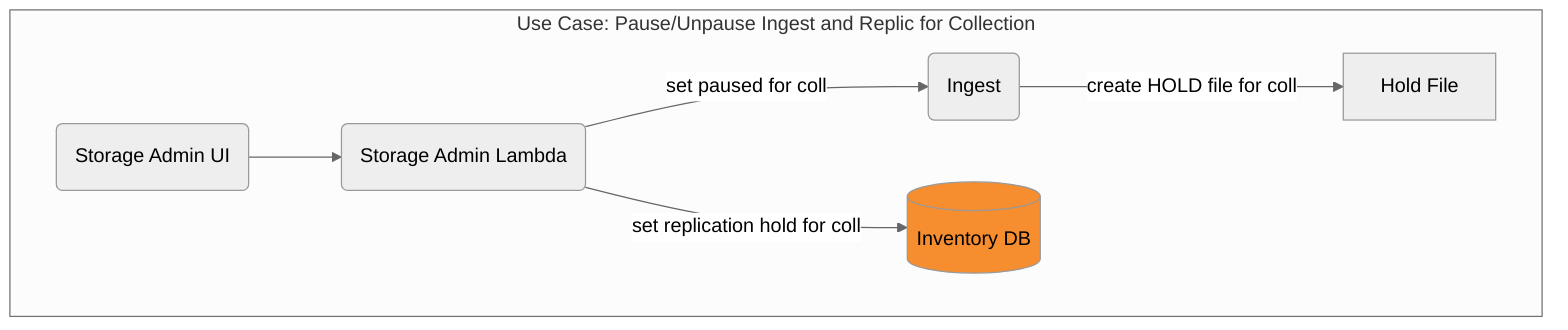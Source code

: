 %%{init: {'theme': 'neutral', 'securityLevel': 'loose'}}%%
graph TD
  SAUI("Storage Admin UI")
  SA("Storage Admin Lambda")
  RDS[(Inventory DB)]
  ING(Ingest)

  subgraph "Use Case: Pause/Unpause Ingest and Replic for Collection"
    SAUI-->SA
    SA-->|"set paused for coll"|ING
    ING-->|"create HOLD file for coll"|HOLD[Hold File]
    SA-->|"set replication hold for coll"|RDS
  end

  style RDS fill:#F68D2F